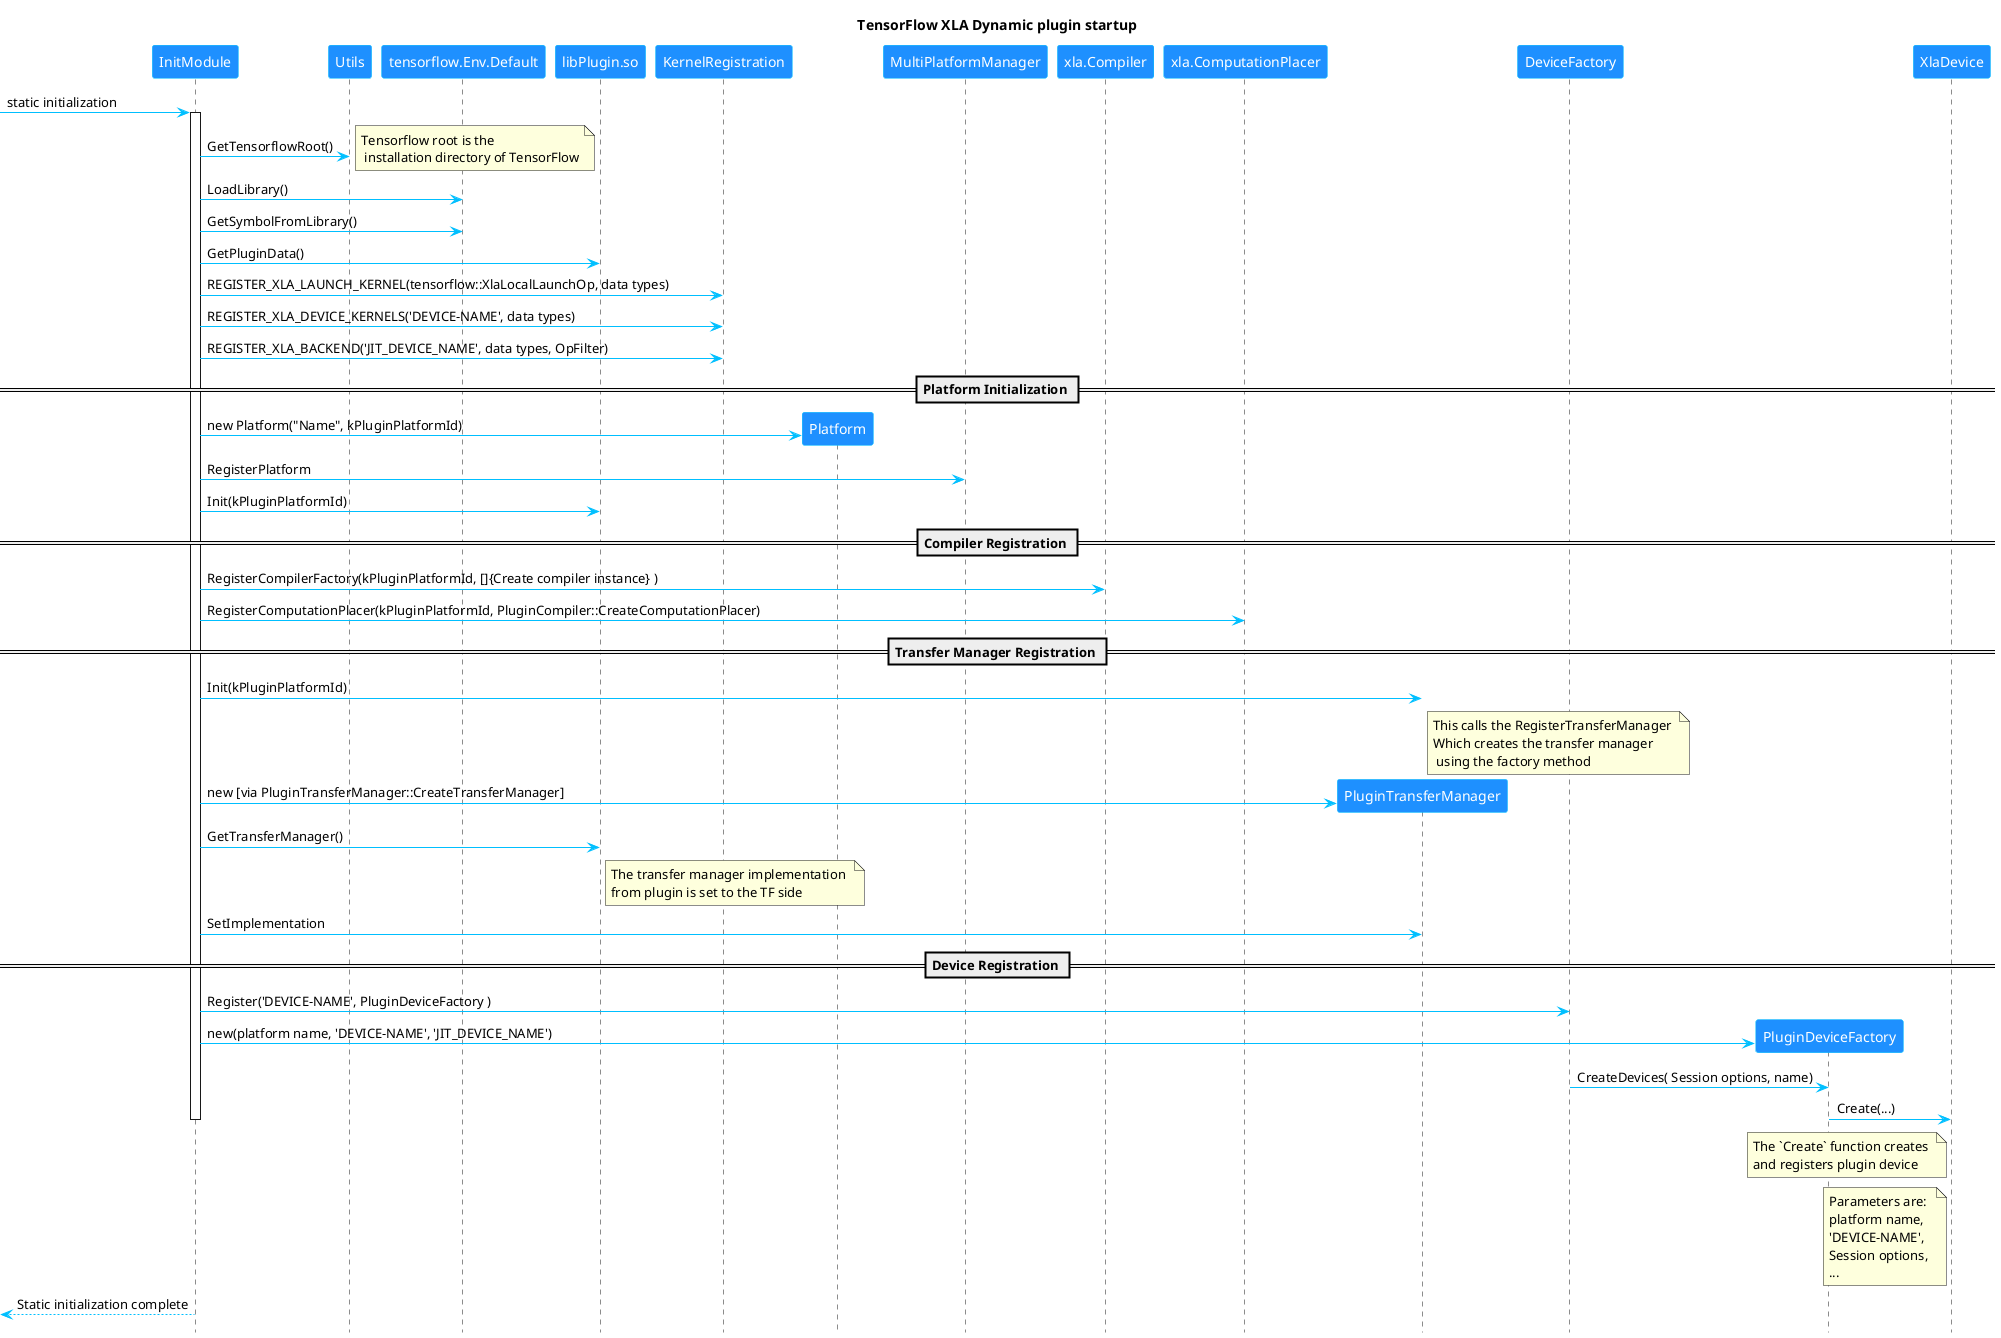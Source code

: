 @startuml
title "TensorFlow XLA Dynamic plugin startup"

hide footbox
skinparam sequence {
    ArrowColor DeepSkyBlue
    ActorBorderColor DeepSkyBlue

    ParticipantBorderColor DeepSkyBlue
    ParticipantBackgroundColor DodgerBlue
    'ParticipantFontName Impact
    ParticipantFontSize 14
    ParticipantFontColor #FFFFFF

    ActorBackgroundColor aqua
    ActorFontColor DeepSkyBlue
    ActorFontSize 12
    ActorFontName Aapex
}

[-> InitModule : static initialization
activate InitModule
InitModule -> Utils: GetTensorflowRoot()
note right: Tensorflow root is the\n installation directory of TensorFlow
InitModule -> tensorflow.Env.Default: LoadLibrary()
InitModule -> tensorflow.Env.Default: GetSymbolFromLibrary()
InitModule -> libPlugin.so: GetPluginData()
InitModule -> KernelRegistration: REGISTER_XLA_LAUNCH_KERNEL(tensorflow::XlaLocalLaunchOp, data types)
InitModule -> KernelRegistration: REGISTER_XLA_DEVICE_KERNELS('DEVICE-NAME', data types)
InitModule -> KernelRegistration: REGISTER_XLA_BACKEND('JIT_DEVICE_NAME', data types, OpFilter)

== Platform Initialization ==

create Platform
InitModule -> Platform: new Platform("Name", kPluginPlatformId)
InitModule -> MultiPlatformManager : RegisterPlatform
InitModule -> libPlugin.so: Init(kPluginPlatformId)

== Compiler Registration ==
InitModule -> xla.Compiler : RegisterCompilerFactory(kPluginPlatformId, []{Create compiler instance} )
InitModule -> xla.ComputationPlacer: RegisterComputationPlacer(kPluginPlatformId, PluginCompiler::CreateComputationPlacer)

== Transfer Manager Registration ==
InitModule -> PluginTransferManager: Init(kPluginPlatformId)
note right PluginTransferManager: This calls the RegisterTransferManager \nWhich creates the transfer manager\n using the factory method
create PluginTransferManager
InitModule -> PluginTransferManager: new [via PluginTransferManager::CreateTransferManager]
InitModule -> libPlugin.so: GetTransferManager()
note right libPlugin.so: The transfer manager implementation \nfrom plugin is set to the TF side
InitModule -> PluginTransferManager  :SetImplementation

== Device Registration ==
InitModule -> DeviceFactory: Register('DEVICE-NAME', PluginDeviceFactory )

create PluginDeviceFactory
InitModule -> PluginDeviceFactory: new(platform name, 'DEVICE-NAME', 'JIT_DEVICE_NAME')
DeviceFactory -> PluginDeviceFactory: CreateDevices( Session options, name)

PluginDeviceFactory -> XlaDevice: Create(...)

note left XlaDevice: The `Create` function creates \nand registers plugin device
note left XlaDevice: Parameters are: \nplatform name, \n'DEVICE-NAME', \nSession options, \n...

deactivate InitModule
[<-- InitModule: Static initialization complete

@enduml
InitModule -> DeviceFactory: Register(kPluginPlatformId, 'DEVICE-NAME', 'JIT_DEVICE_NAME' )
